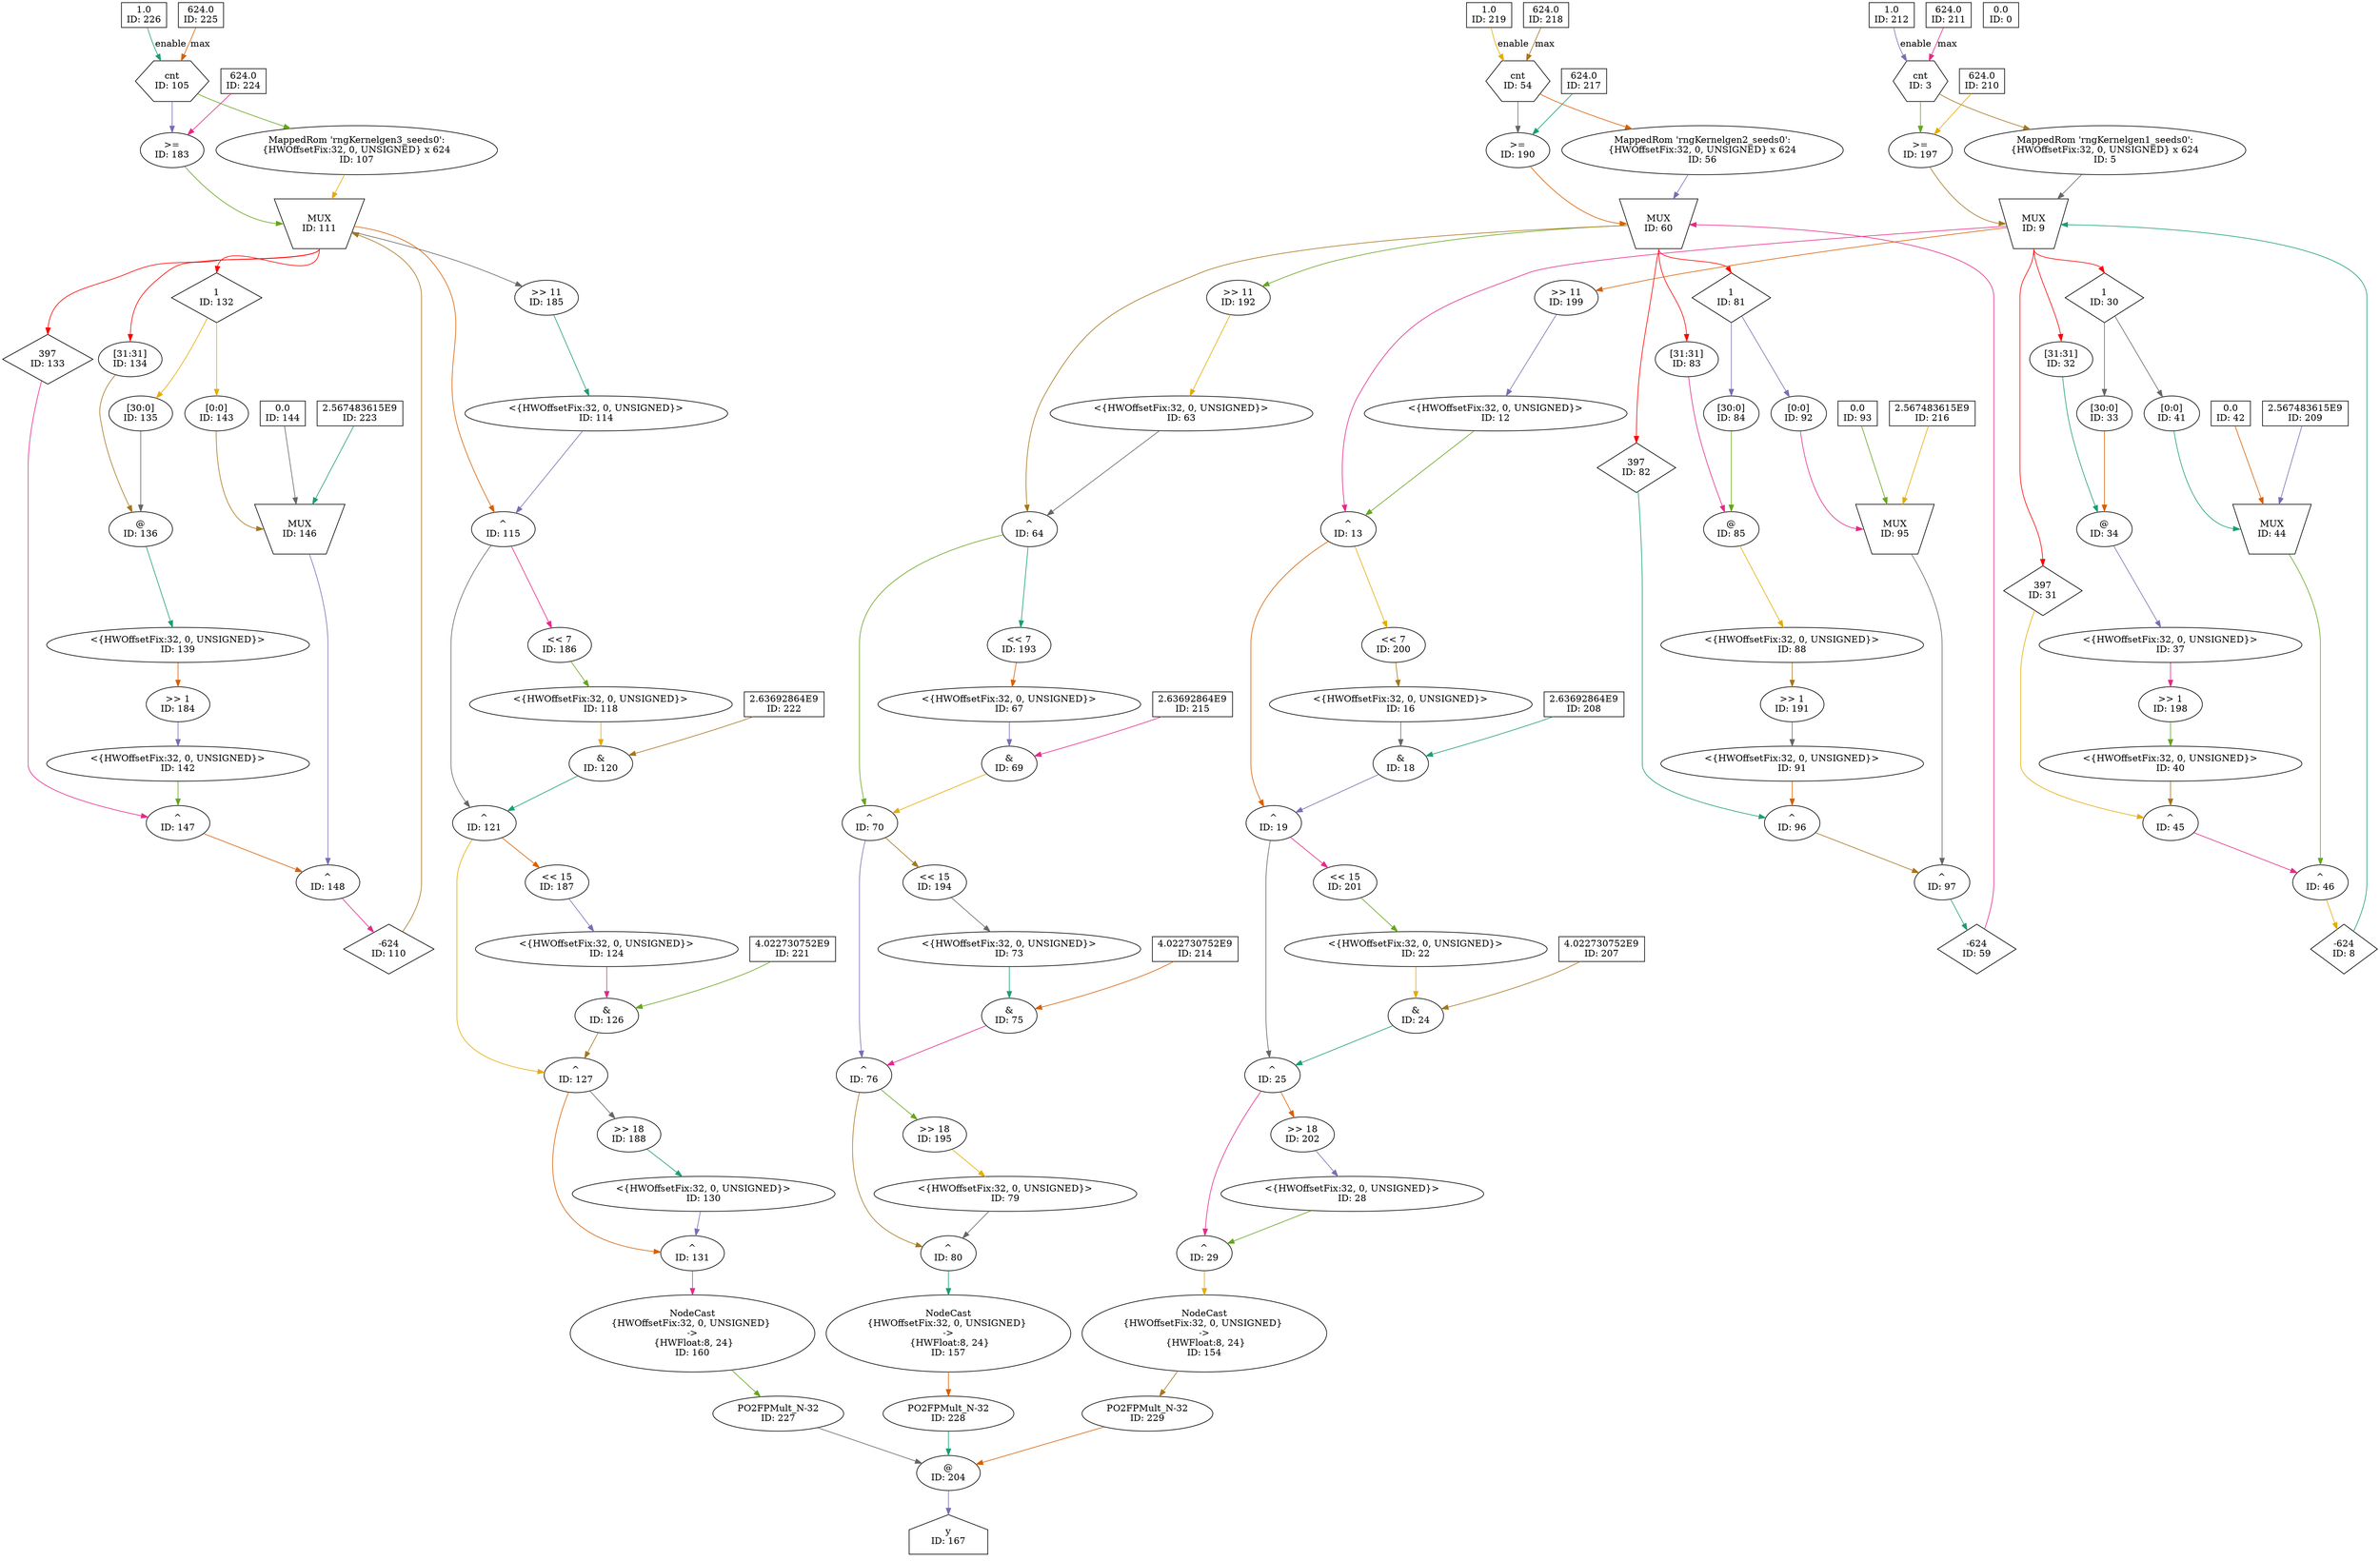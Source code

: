 digraph rngKernel_post_dsp_extraction{
	NodeConstantRawBits226 [shape=box, label="1.0\nID: 226"];
	NodeConstantRawBits225 [shape=box, label="624.0\nID: 225"];
	NodeCounter105 [shape=hexagon, label="cnt\nID: 105"];
	NodeConstantRawBits224 [shape=box, label="624.0\nID: 224"];
	NodeGteInlined183 [label=">=\nID: 183"];
	NodeMappedRom107 [label="MappedRom 'rngKernelgen3_seeds0':\n{HWOffsetFix:32, 0, UNSIGNED} x 624\nID: 107"];
	NodeStreamOffset133 [shape=diamond, label="397\nID: 133"];
	NodeSlice134 [label="[31:31]\nID: 134"];
	NodeStreamOffset132 [shape=diamond, label="1\nID: 132"];
	NodeSlice135 [label="[30:0]\nID: 135"];
	NodeCat136 [label="@\nID: 136"];
	NodeReinterpret139 [label="<{HWOffsetFix:32, 0, UNSIGNED}>\nID: 139"];
	NodeShift184 [label=">> 1\nID: 184"];
	NodeReinterpret142 [label="<{HWOffsetFix:32, 0, UNSIGNED}>\nID: 142"];
	NodeXor147 [label="^\nID: 147"];
	NodeSlice143 [label="[0:0]\nID: 143"];
	NodeConstantRawBits144 [shape=box, label="0.0\nID: 144"];
	NodeConstantRawBits223 [shape=box, label="2.567483615E9\nID: 223"];
	NodeMux146 [shape=invtrapezium, height=0.5, label="MUX\nID: 146"];
	NodeXor148 [label="^\nID: 148"];
	NodeStreamOffset110 [shape=diamond, label="-624\nID: 110"];
	NodeMux111 [shape=invtrapezium, height=0.5, label="MUX\nID: 111"];
	NodeShift185 [label=">> 11\nID: 185"];
	NodeReinterpret114 [label="<{HWOffsetFix:32, 0, UNSIGNED}>\nID: 114"];
	NodeXor115 [label="^\nID: 115"];
	NodeShift186 [label="<< 7\nID: 186"];
	NodeReinterpret118 [label="<{HWOffsetFix:32, 0, UNSIGNED}>\nID: 118"];
	NodeConstantRawBits222 [shape=box, label="2.63692864E9\nID: 222"];
	NodeAnd120 [label="&\nID: 120"];
	NodeXor121 [label="^\nID: 121"];
	NodeShift187 [label="<< 15\nID: 187"];
	NodeReinterpret124 [label="<{HWOffsetFix:32, 0, UNSIGNED}>\nID: 124"];
	NodeConstantRawBits221 [shape=box, label="4.022730752E9\nID: 221"];
	NodeAnd126 [label="&\nID: 126"];
	NodeXor127 [label="^\nID: 127"];
	NodeShift188 [label=">> 18\nID: 188"];
	NodeReinterpret130 [label="<{HWOffsetFix:32, 0, UNSIGNED}>\nID: 130"];
	NodeXor131 [label="^\nID: 131"];
	NodeCast160 [label="NodeCast
{HWOffsetFix:32, 0, UNSIGNED} 
->
 {HWFloat:8, 24}\nID: 160"];
	NodePO2FPMult227 [label="PO2FPMult_N-32\nID: 227"];
	NodeConstantRawBits219 [shape=box, label="1.0\nID: 219"];
	NodeConstantRawBits218 [shape=box, label="624.0\nID: 218"];
	NodeCounter54 [shape=hexagon, label="cnt\nID: 54"];
	NodeConstantRawBits217 [shape=box, label="624.0\nID: 217"];
	NodeGteInlined190 [label=">=\nID: 190"];
	NodeMappedRom56 [label="MappedRom 'rngKernelgen2_seeds0':\n{HWOffsetFix:32, 0, UNSIGNED} x 624\nID: 56"];
	NodeStreamOffset82 [shape=diamond, label="397\nID: 82"];
	NodeSlice83 [label="[31:31]\nID: 83"];
	NodeStreamOffset81 [shape=diamond, label="1\nID: 81"];
	NodeSlice84 [label="[30:0]\nID: 84"];
	NodeCat85 [label="@\nID: 85"];
	NodeReinterpret88 [label="<{HWOffsetFix:32, 0, UNSIGNED}>\nID: 88"];
	NodeShift191 [label=">> 1\nID: 191"];
	NodeReinterpret91 [label="<{HWOffsetFix:32, 0, UNSIGNED}>\nID: 91"];
	NodeXor96 [label="^\nID: 96"];
	NodeSlice92 [label="[0:0]\nID: 92"];
	NodeConstantRawBits93 [shape=box, label="0.0\nID: 93"];
	NodeConstantRawBits216 [shape=box, label="2.567483615E9\nID: 216"];
	NodeMux95 [shape=invtrapezium, height=0.5, label="MUX\nID: 95"];
	NodeXor97 [label="^\nID: 97"];
	NodeStreamOffset59 [shape=diamond, label="-624\nID: 59"];
	NodeMux60 [shape=invtrapezium, height=0.5, label="MUX\nID: 60"];
	NodeShift192 [label=">> 11\nID: 192"];
	NodeReinterpret63 [label="<{HWOffsetFix:32, 0, UNSIGNED}>\nID: 63"];
	NodeXor64 [label="^\nID: 64"];
	NodeShift193 [label="<< 7\nID: 193"];
	NodeReinterpret67 [label="<{HWOffsetFix:32, 0, UNSIGNED}>\nID: 67"];
	NodeConstantRawBits215 [shape=box, label="2.63692864E9\nID: 215"];
	NodeAnd69 [label="&\nID: 69"];
	NodeXor70 [label="^\nID: 70"];
	NodeShift194 [label="<< 15\nID: 194"];
	NodeReinterpret73 [label="<{HWOffsetFix:32, 0, UNSIGNED}>\nID: 73"];
	NodeConstantRawBits214 [shape=box, label="4.022730752E9\nID: 214"];
	NodeAnd75 [label="&\nID: 75"];
	NodeXor76 [label="^\nID: 76"];
	NodeShift195 [label=">> 18\nID: 195"];
	NodeReinterpret79 [label="<{HWOffsetFix:32, 0, UNSIGNED}>\nID: 79"];
	NodeXor80 [label="^\nID: 80"];
	NodeCast157 [label="NodeCast
{HWOffsetFix:32, 0, UNSIGNED} 
->
 {HWFloat:8, 24}\nID: 157"];
	NodePO2FPMult228 [label="PO2FPMult_N-32\nID: 228"];
	NodeConstantRawBits212 [shape=box, label="1.0\nID: 212"];
	NodeConstantRawBits211 [shape=box, label="624.0\nID: 211"];
	NodeCounter3 [shape=hexagon, label="cnt\nID: 3"];
	NodeConstantRawBits210 [shape=box, label="624.0\nID: 210"];
	NodeGteInlined197 [label=">=\nID: 197"];
	NodeMappedRom5 [label="MappedRom 'rngKernelgen1_seeds0':\n{HWOffsetFix:32, 0, UNSIGNED} x 624\nID: 5"];
	NodeStreamOffset31 [shape=diamond, label="397\nID: 31"];
	NodeSlice32 [label="[31:31]\nID: 32"];
	NodeStreamOffset30 [shape=diamond, label="1\nID: 30"];
	NodeSlice33 [label="[30:0]\nID: 33"];
	NodeCat34 [label="@\nID: 34"];
	NodeReinterpret37 [label="<{HWOffsetFix:32, 0, UNSIGNED}>\nID: 37"];
	NodeShift198 [label=">> 1\nID: 198"];
	NodeReinterpret40 [label="<{HWOffsetFix:32, 0, UNSIGNED}>\nID: 40"];
	NodeXor45 [label="^\nID: 45"];
	NodeSlice41 [label="[0:0]\nID: 41"];
	NodeConstantRawBits42 [shape=box, label="0.0\nID: 42"];
	NodeConstantRawBits209 [shape=box, label="2.567483615E9\nID: 209"];
	NodeMux44 [shape=invtrapezium, height=0.5, label="MUX\nID: 44"];
	NodeXor46 [label="^\nID: 46"];
	NodeStreamOffset8 [shape=diamond, label="-624\nID: 8"];
	NodeMux9 [shape=invtrapezium, height=0.5, label="MUX\nID: 9"];
	NodeShift199 [label=">> 11\nID: 199"];
	NodeReinterpret12 [label="<{HWOffsetFix:32, 0, UNSIGNED}>\nID: 12"];
	NodeXor13 [label="^\nID: 13"];
	NodeShift200 [label="<< 7\nID: 200"];
	NodeReinterpret16 [label="<{HWOffsetFix:32, 0, UNSIGNED}>\nID: 16"];
	NodeConstantRawBits208 [shape=box, label="2.63692864E9\nID: 208"];
	NodeAnd18 [label="&\nID: 18"];
	NodeXor19 [label="^\nID: 19"];
	NodeShift201 [label="<< 15\nID: 201"];
	NodeReinterpret22 [label="<{HWOffsetFix:32, 0, UNSIGNED}>\nID: 22"];
	NodeConstantRawBits207 [shape=box, label="4.022730752E9\nID: 207"];
	NodeAnd24 [label="&\nID: 24"];
	NodeXor25 [label="^\nID: 25"];
	NodeShift202 [label=">> 18\nID: 202"];
	NodeReinterpret28 [label="<{HWOffsetFix:32, 0, UNSIGNED}>\nID: 28"];
	NodeXor29 [label="^\nID: 29"];
	NodeCast154 [label="NodeCast
{HWOffsetFix:32, 0, UNSIGNED} 
->
 {HWFloat:8, 24}\nID: 154"];
	NodePO2FPMult229 [label="PO2FPMult_N-32\nID: 229"];
	NodeCat204 [label="@\nID: 204"];
	NodeOutput167 [shape=house, label="y\nID: 167"];
	NodeConstantRawBits0 [shape=box, label="0.0\nID: 0"];
	NodeConstantRawBits226 -> NodeCounter105[label="enable" color="/dark28/1" photon_data="EDGE,SrcNode:226,SrcNodePort:value"];
	NodeConstantRawBits225 -> NodeCounter105[label="max" color="/dark28/2" photon_data="EDGE,SrcNode:225,SrcNodePort:value"];
	NodeCounter105 -> NodeGteInlined183[color="/dark28/3" photon_data="EDGE,SrcNode:105,SrcNodePort:count"];
	NodeConstantRawBits224 -> NodeGteInlined183[color="/dark28/4" photon_data="EDGE,SrcNode:224,SrcNodePort:value"];
	NodeCounter105 -> NodeMappedRom107[color="/dark28/5" photon_data="EDGE,SrcNode:105,SrcNodePort:count"];
	NodeMux111 -> NodeStreamOffset133[headport="n" tailport="s" color=red photon_data="EDGE,SrcNode:111,SrcNodePort:result"];
	NodeMux111 -> NodeSlice134[headport="n" tailport="s" color=red photon_data="EDGE,SrcNode:111,SrcNodePort:result"];
	NodeMux111 -> NodeStreamOffset132[headport="n" tailport="s" color=red photon_data="EDGE,SrcNode:111,SrcNodePort:result"];
	NodeStreamOffset132 -> NodeSlice135[color="/dark28/6" photon_data="EDGE,SrcNode:132,SrcNodePort:output"];
	NodeSlice134 -> NodeCat136[color="/dark28/7" photon_data="EDGE,SrcNode:134,SrcNodePort:result"];
	NodeSlice135 -> NodeCat136[color="/dark28/8" photon_data="EDGE,SrcNode:135,SrcNodePort:result"];
	NodeCat136 -> NodeReinterpret139[color="/dark28/1" photon_data="EDGE,SrcNode:136,SrcNodePort:result"];
	NodeReinterpret139 -> NodeShift184[color="/dark28/2" photon_data="EDGE,SrcNode:139,SrcNodePort:output"];
	NodeShift184 -> NodeReinterpret142[color="/dark28/3" photon_data="EDGE,SrcNode:184,SrcNodePort:dataout"];
	NodeStreamOffset133 -> NodeXor147[color="/dark28/4" photon_data="EDGE,SrcNode:133,SrcNodePort:output"];
	NodeReinterpret142 -> NodeXor147[color="/dark28/5" photon_data="EDGE,SrcNode:142,SrcNodePort:output"];
	NodeStreamOffset132 -> NodeSlice143[color="/dark28/6" photon_data="EDGE,SrcNode:132,SrcNodePort:output"];
	NodeSlice143 -> NodeMux146[headport="w" color="/dark28/7" photon_data="EDGE,SrcNode:143,SrcNodePort:result"];
	NodeConstantRawBits144 -> NodeMux146[color="/dark28/8" photon_data="EDGE,SrcNode:144,SrcNodePort:value"];
	NodeConstantRawBits223 -> NodeMux146[color="/dark28/1" photon_data="EDGE,SrcNode:223,SrcNodePort:value"];
	NodeXor147 -> NodeXor148[color="/dark28/2" photon_data="EDGE,SrcNode:147,SrcNodePort:result"];
	NodeMux146 -> NodeXor148[color="/dark28/3" photon_data="EDGE,SrcNode:146,SrcNodePort:result"];
	NodeXor148 -> NodeStreamOffset110[color="/dark28/4" photon_data="EDGE,SrcNode:148,SrcNodePort:result"];
	NodeGteInlined183 -> NodeMux111[headport="w" color="/dark28/5" photon_data="EDGE,SrcNode:183,SrcNodePort:result"];
	NodeMappedRom107 -> NodeMux111[color="/dark28/6" photon_data="EDGE,SrcNode:107,SrcNodePort:dataa"];
	NodeStreamOffset110 -> NodeMux111[color="/dark28/7" photon_data="EDGE,SrcNode:110,SrcNodePort:output"];
	NodeMux111 -> NodeShift185[color="/dark28/8" photon_data="EDGE,SrcNode:111,SrcNodePort:result"];
	NodeShift185 -> NodeReinterpret114[color="/dark28/1" photon_data="EDGE,SrcNode:185,SrcNodePort:dataout"];
	NodeMux111 -> NodeXor115[color="/dark28/2" photon_data="EDGE,SrcNode:111,SrcNodePort:result"];
	NodeReinterpret114 -> NodeXor115[color="/dark28/3" photon_data="EDGE,SrcNode:114,SrcNodePort:output"];
	NodeXor115 -> NodeShift186[color="/dark28/4" photon_data="EDGE,SrcNode:115,SrcNodePort:result"];
	NodeShift186 -> NodeReinterpret118[color="/dark28/5" photon_data="EDGE,SrcNode:186,SrcNodePort:dataout"];
	NodeReinterpret118 -> NodeAnd120[color="/dark28/6" photon_data="EDGE,SrcNode:118,SrcNodePort:output"];
	NodeConstantRawBits222 -> NodeAnd120[color="/dark28/7" photon_data="EDGE,SrcNode:222,SrcNodePort:value"];
	NodeXor115 -> NodeXor121[color="/dark28/8" photon_data="EDGE,SrcNode:115,SrcNodePort:result"];
	NodeAnd120 -> NodeXor121[color="/dark28/1" photon_data="EDGE,SrcNode:120,SrcNodePort:result"];
	NodeXor121 -> NodeShift187[color="/dark28/2" photon_data="EDGE,SrcNode:121,SrcNodePort:result"];
	NodeShift187 -> NodeReinterpret124[color="/dark28/3" photon_data="EDGE,SrcNode:187,SrcNodePort:dataout"];
	NodeReinterpret124 -> NodeAnd126[color="/dark28/4" photon_data="EDGE,SrcNode:124,SrcNodePort:output"];
	NodeConstantRawBits221 -> NodeAnd126[color="/dark28/5" photon_data="EDGE,SrcNode:221,SrcNodePort:value"];
	NodeXor121 -> NodeXor127[color="/dark28/6" photon_data="EDGE,SrcNode:121,SrcNodePort:result"];
	NodeAnd126 -> NodeXor127[color="/dark28/7" photon_data="EDGE,SrcNode:126,SrcNodePort:result"];
	NodeXor127 -> NodeShift188[color="/dark28/8" photon_data="EDGE,SrcNode:127,SrcNodePort:result"];
	NodeShift188 -> NodeReinterpret130[color="/dark28/1" photon_data="EDGE,SrcNode:188,SrcNodePort:dataout"];
	NodeXor127 -> NodeXor131[color="/dark28/2" photon_data="EDGE,SrcNode:127,SrcNodePort:result"];
	NodeReinterpret130 -> NodeXor131[color="/dark28/3" photon_data="EDGE,SrcNode:130,SrcNodePort:output"];
	NodeXor131 -> NodeCast160[color="/dark28/4" photon_data="EDGE,SrcNode:131,SrcNodePort:result"];
	NodeCast160 -> NodePO2FPMult227[color="/dark28/5" photon_data="EDGE,SrcNode:160,SrcNodePort:o"];
	NodeConstantRawBits219 -> NodeCounter54[label="enable" color="/dark28/6" photon_data="EDGE,SrcNode:219,SrcNodePort:value"];
	NodeConstantRawBits218 -> NodeCounter54[label="max" color="/dark28/7" photon_data="EDGE,SrcNode:218,SrcNodePort:value"];
	NodeCounter54 -> NodeGteInlined190[color="/dark28/8" photon_data="EDGE,SrcNode:54,SrcNodePort:count"];
	NodeConstantRawBits217 -> NodeGteInlined190[color="/dark28/1" photon_data="EDGE,SrcNode:217,SrcNodePort:value"];
	NodeCounter54 -> NodeMappedRom56[color="/dark28/2" photon_data="EDGE,SrcNode:54,SrcNodePort:count"];
	NodeMux60 -> NodeStreamOffset82[headport="n" tailport="s" color=red photon_data="EDGE,SrcNode:60,SrcNodePort:result"];
	NodeMux60 -> NodeSlice83[headport="n" tailport="s" color=red photon_data="EDGE,SrcNode:60,SrcNodePort:result"];
	NodeMux60 -> NodeStreamOffset81[headport="n" tailport="s" color=red photon_data="EDGE,SrcNode:60,SrcNodePort:result"];
	NodeStreamOffset81 -> NodeSlice84[color="/dark28/3" photon_data="EDGE,SrcNode:81,SrcNodePort:output"];
	NodeSlice83 -> NodeCat85[color="/dark28/4" photon_data="EDGE,SrcNode:83,SrcNodePort:result"];
	NodeSlice84 -> NodeCat85[color="/dark28/5" photon_data="EDGE,SrcNode:84,SrcNodePort:result"];
	NodeCat85 -> NodeReinterpret88[color="/dark28/6" photon_data="EDGE,SrcNode:85,SrcNodePort:result"];
	NodeReinterpret88 -> NodeShift191[color="/dark28/7" photon_data="EDGE,SrcNode:88,SrcNodePort:output"];
	NodeShift191 -> NodeReinterpret91[color="/dark28/8" photon_data="EDGE,SrcNode:191,SrcNodePort:dataout"];
	NodeStreamOffset82 -> NodeXor96[color="/dark28/1" photon_data="EDGE,SrcNode:82,SrcNodePort:output"];
	NodeReinterpret91 -> NodeXor96[color="/dark28/2" photon_data="EDGE,SrcNode:91,SrcNodePort:output"];
	NodeStreamOffset81 -> NodeSlice92[color="/dark28/3" photon_data="EDGE,SrcNode:81,SrcNodePort:output"];
	NodeSlice92 -> NodeMux95[headport="w" color="/dark28/4" photon_data="EDGE,SrcNode:92,SrcNodePort:result"];
	NodeConstantRawBits93 -> NodeMux95[color="/dark28/5" photon_data="EDGE,SrcNode:93,SrcNodePort:value"];
	NodeConstantRawBits216 -> NodeMux95[color="/dark28/6" photon_data="EDGE,SrcNode:216,SrcNodePort:value"];
	NodeXor96 -> NodeXor97[color="/dark28/7" photon_data="EDGE,SrcNode:96,SrcNodePort:result"];
	NodeMux95 -> NodeXor97[color="/dark28/8" photon_data="EDGE,SrcNode:95,SrcNodePort:result"];
	NodeXor97 -> NodeStreamOffset59[color="/dark28/1" photon_data="EDGE,SrcNode:97,SrcNodePort:result"];
	NodeGteInlined190 -> NodeMux60[headport="w" color="/dark28/2" photon_data="EDGE,SrcNode:190,SrcNodePort:result"];
	NodeMappedRom56 -> NodeMux60[color="/dark28/3" photon_data="EDGE,SrcNode:56,SrcNodePort:dataa"];
	NodeStreamOffset59 -> NodeMux60[color="/dark28/4" photon_data="EDGE,SrcNode:59,SrcNodePort:output"];
	NodeMux60 -> NodeShift192[color="/dark28/5" photon_data="EDGE,SrcNode:60,SrcNodePort:result"];
	NodeShift192 -> NodeReinterpret63[color="/dark28/6" photon_data="EDGE,SrcNode:192,SrcNodePort:dataout"];
	NodeMux60 -> NodeXor64[color="/dark28/7" photon_data="EDGE,SrcNode:60,SrcNodePort:result"];
	NodeReinterpret63 -> NodeXor64[color="/dark28/8" photon_data="EDGE,SrcNode:63,SrcNodePort:output"];
	NodeXor64 -> NodeShift193[color="/dark28/1" photon_data="EDGE,SrcNode:64,SrcNodePort:result"];
	NodeShift193 -> NodeReinterpret67[color="/dark28/2" photon_data="EDGE,SrcNode:193,SrcNodePort:dataout"];
	NodeReinterpret67 -> NodeAnd69[color="/dark28/3" photon_data="EDGE,SrcNode:67,SrcNodePort:output"];
	NodeConstantRawBits215 -> NodeAnd69[color="/dark28/4" photon_data="EDGE,SrcNode:215,SrcNodePort:value"];
	NodeXor64 -> NodeXor70[color="/dark28/5" photon_data="EDGE,SrcNode:64,SrcNodePort:result"];
	NodeAnd69 -> NodeXor70[color="/dark28/6" photon_data="EDGE,SrcNode:69,SrcNodePort:result"];
	NodeXor70 -> NodeShift194[color="/dark28/7" photon_data="EDGE,SrcNode:70,SrcNodePort:result"];
	NodeShift194 -> NodeReinterpret73[color="/dark28/8" photon_data="EDGE,SrcNode:194,SrcNodePort:dataout"];
	NodeReinterpret73 -> NodeAnd75[color="/dark28/1" photon_data="EDGE,SrcNode:73,SrcNodePort:output"];
	NodeConstantRawBits214 -> NodeAnd75[color="/dark28/2" photon_data="EDGE,SrcNode:214,SrcNodePort:value"];
	NodeXor70 -> NodeXor76[color="/dark28/3" photon_data="EDGE,SrcNode:70,SrcNodePort:result"];
	NodeAnd75 -> NodeXor76[color="/dark28/4" photon_data="EDGE,SrcNode:75,SrcNodePort:result"];
	NodeXor76 -> NodeShift195[color="/dark28/5" photon_data="EDGE,SrcNode:76,SrcNodePort:result"];
	NodeShift195 -> NodeReinterpret79[color="/dark28/6" photon_data="EDGE,SrcNode:195,SrcNodePort:dataout"];
	NodeXor76 -> NodeXor80[color="/dark28/7" photon_data="EDGE,SrcNode:76,SrcNodePort:result"];
	NodeReinterpret79 -> NodeXor80[color="/dark28/8" photon_data="EDGE,SrcNode:79,SrcNodePort:output"];
	NodeXor80 -> NodeCast157[color="/dark28/1" photon_data="EDGE,SrcNode:80,SrcNodePort:result"];
	NodeCast157 -> NodePO2FPMult228[color="/dark28/2" photon_data="EDGE,SrcNode:157,SrcNodePort:o"];
	NodeConstantRawBits212 -> NodeCounter3[label="enable" color="/dark28/3" photon_data="EDGE,SrcNode:212,SrcNodePort:value"];
	NodeConstantRawBits211 -> NodeCounter3[label="max" color="/dark28/4" photon_data="EDGE,SrcNode:211,SrcNodePort:value"];
	NodeCounter3 -> NodeGteInlined197[color="/dark28/5" photon_data="EDGE,SrcNode:3,SrcNodePort:count"];
	NodeConstantRawBits210 -> NodeGteInlined197[color="/dark28/6" photon_data="EDGE,SrcNode:210,SrcNodePort:value"];
	NodeCounter3 -> NodeMappedRom5[color="/dark28/7" photon_data="EDGE,SrcNode:3,SrcNodePort:count"];
	NodeMux9 -> NodeStreamOffset31[headport="n" tailport="s" color=red photon_data="EDGE,SrcNode:9,SrcNodePort:result"];
	NodeMux9 -> NodeSlice32[headport="n" tailport="s" color=red photon_data="EDGE,SrcNode:9,SrcNodePort:result"];
	NodeMux9 -> NodeStreamOffset30[headport="n" tailport="s" color=red photon_data="EDGE,SrcNode:9,SrcNodePort:result"];
	NodeStreamOffset30 -> NodeSlice33[color="/dark28/8" photon_data="EDGE,SrcNode:30,SrcNodePort:output"];
	NodeSlice32 -> NodeCat34[color="/dark28/1" photon_data="EDGE,SrcNode:32,SrcNodePort:result"];
	NodeSlice33 -> NodeCat34[color="/dark28/2" photon_data="EDGE,SrcNode:33,SrcNodePort:result"];
	NodeCat34 -> NodeReinterpret37[color="/dark28/3" photon_data="EDGE,SrcNode:34,SrcNodePort:result"];
	NodeReinterpret37 -> NodeShift198[color="/dark28/4" photon_data="EDGE,SrcNode:37,SrcNodePort:output"];
	NodeShift198 -> NodeReinterpret40[color="/dark28/5" photon_data="EDGE,SrcNode:198,SrcNodePort:dataout"];
	NodeStreamOffset31 -> NodeXor45[color="/dark28/6" photon_data="EDGE,SrcNode:31,SrcNodePort:output"];
	NodeReinterpret40 -> NodeXor45[color="/dark28/7" photon_data="EDGE,SrcNode:40,SrcNodePort:output"];
	NodeStreamOffset30 -> NodeSlice41[color="/dark28/8" photon_data="EDGE,SrcNode:30,SrcNodePort:output"];
	NodeSlice41 -> NodeMux44[headport="w" color="/dark28/1" photon_data="EDGE,SrcNode:41,SrcNodePort:result"];
	NodeConstantRawBits42 -> NodeMux44[color="/dark28/2" photon_data="EDGE,SrcNode:42,SrcNodePort:value"];
	NodeConstantRawBits209 -> NodeMux44[color="/dark28/3" photon_data="EDGE,SrcNode:209,SrcNodePort:value"];
	NodeXor45 -> NodeXor46[color="/dark28/4" photon_data="EDGE,SrcNode:45,SrcNodePort:result"];
	NodeMux44 -> NodeXor46[color="/dark28/5" photon_data="EDGE,SrcNode:44,SrcNodePort:result"];
	NodeXor46 -> NodeStreamOffset8[color="/dark28/6" photon_data="EDGE,SrcNode:46,SrcNodePort:result"];
	NodeGteInlined197 -> NodeMux9[headport="w" color="/dark28/7" photon_data="EDGE,SrcNode:197,SrcNodePort:result"];
	NodeMappedRom5 -> NodeMux9[color="/dark28/8" photon_data="EDGE,SrcNode:5,SrcNodePort:dataa"];
	NodeStreamOffset8 -> NodeMux9[color="/dark28/1" photon_data="EDGE,SrcNode:8,SrcNodePort:output"];
	NodeMux9 -> NodeShift199[color="/dark28/2" photon_data="EDGE,SrcNode:9,SrcNodePort:result"];
	NodeShift199 -> NodeReinterpret12[color="/dark28/3" photon_data="EDGE,SrcNode:199,SrcNodePort:dataout"];
	NodeMux9 -> NodeXor13[color="/dark28/4" photon_data="EDGE,SrcNode:9,SrcNodePort:result"];
	NodeReinterpret12 -> NodeXor13[color="/dark28/5" photon_data="EDGE,SrcNode:12,SrcNodePort:output"];
	NodeXor13 -> NodeShift200[color="/dark28/6" photon_data="EDGE,SrcNode:13,SrcNodePort:result"];
	NodeShift200 -> NodeReinterpret16[color="/dark28/7" photon_data="EDGE,SrcNode:200,SrcNodePort:dataout"];
	NodeReinterpret16 -> NodeAnd18[color="/dark28/8" photon_data="EDGE,SrcNode:16,SrcNodePort:output"];
	NodeConstantRawBits208 -> NodeAnd18[color="/dark28/1" photon_data="EDGE,SrcNode:208,SrcNodePort:value"];
	NodeXor13 -> NodeXor19[color="/dark28/2" photon_data="EDGE,SrcNode:13,SrcNodePort:result"];
	NodeAnd18 -> NodeXor19[color="/dark28/3" photon_data="EDGE,SrcNode:18,SrcNodePort:result"];
	NodeXor19 -> NodeShift201[color="/dark28/4" photon_data="EDGE,SrcNode:19,SrcNodePort:result"];
	NodeShift201 -> NodeReinterpret22[color="/dark28/5" photon_data="EDGE,SrcNode:201,SrcNodePort:dataout"];
	NodeReinterpret22 -> NodeAnd24[color="/dark28/6" photon_data="EDGE,SrcNode:22,SrcNodePort:output"];
	NodeConstantRawBits207 -> NodeAnd24[color="/dark28/7" photon_data="EDGE,SrcNode:207,SrcNodePort:value"];
	NodeXor19 -> NodeXor25[color="/dark28/8" photon_data="EDGE,SrcNode:19,SrcNodePort:result"];
	NodeAnd24 -> NodeXor25[color="/dark28/1" photon_data="EDGE,SrcNode:24,SrcNodePort:result"];
	NodeXor25 -> NodeShift202[color="/dark28/2" photon_data="EDGE,SrcNode:25,SrcNodePort:result"];
	NodeShift202 -> NodeReinterpret28[color="/dark28/3" photon_data="EDGE,SrcNode:202,SrcNodePort:dataout"];
	NodeXor25 -> NodeXor29[color="/dark28/4" photon_data="EDGE,SrcNode:25,SrcNodePort:result"];
	NodeReinterpret28 -> NodeXor29[color="/dark28/5" photon_data="EDGE,SrcNode:28,SrcNodePort:output"];
	NodeXor29 -> NodeCast154[color="/dark28/6" photon_data="EDGE,SrcNode:29,SrcNodePort:result"];
	NodeCast154 -> NodePO2FPMult229[color="/dark28/7" photon_data="EDGE,SrcNode:154,SrcNodePort:o"];
	NodePO2FPMult227 -> NodeCat204[color="/dark28/8" photon_data="EDGE,SrcNode:227,SrcNodePort:floatOut"];
	NodePO2FPMult228 -> NodeCat204[color="/dark28/1" photon_data="EDGE,SrcNode:228,SrcNodePort:floatOut"];
	NodePO2FPMult229 -> NodeCat204[color="/dark28/2" photon_data="EDGE,SrcNode:229,SrcNodePort:floatOut"];
	NodeCat204 -> NodeOutput167[color="/dark28/3" photon_data="EDGE,SrcNode:204,SrcNodePort:result"];
}
